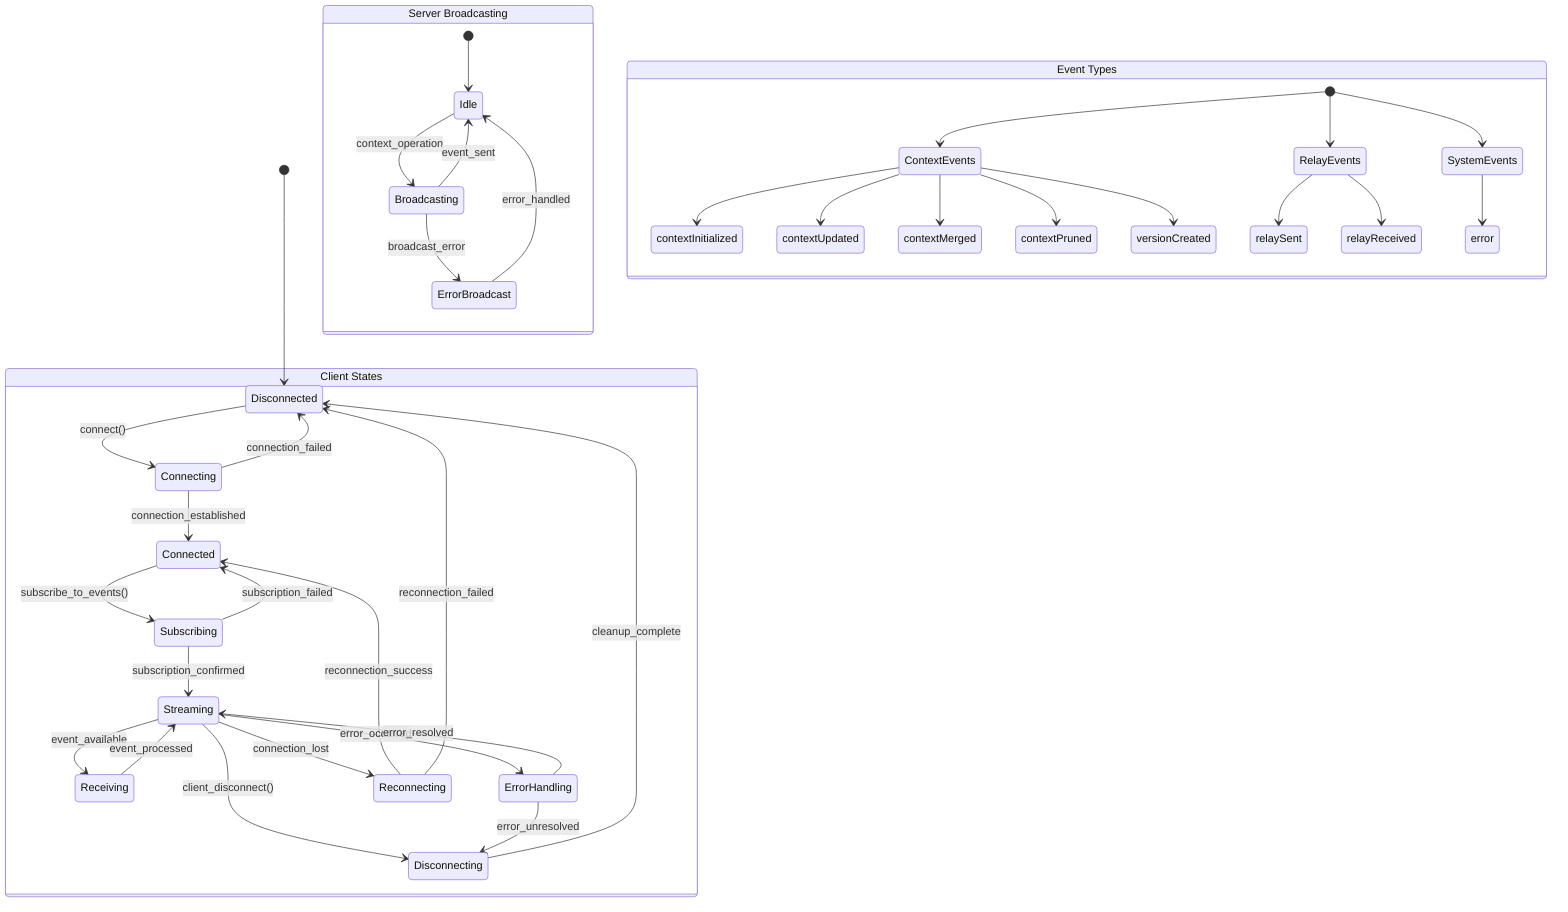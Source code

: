 stateDiagram-v2
    [*] --> Disconnected

    state "Client States" as ClientStates {
        Disconnected --> Connecting: connect()
        Connecting --> Connected: connection_established
        Connecting --> Disconnected: connection_failed

        Connected --> Subscribing: subscribe_to_events()
        Subscribing --> Streaming: subscription_confirmed
        Subscribing --> Connected: subscription_failed

        Streaming --> Receiving: event_available
        Receiving --> Streaming: event_processed

        Streaming --> Disconnecting: client_disconnect()
        Disconnecting --> Disconnected: cleanup_complete

        Streaming --> ErrorHandling: error_occurred
        ErrorHandling --> Streaming: error_resolved
        ErrorHandling --> Disconnecting: error_unresolved

        Streaming --> Reconnecting: connection_lost
        Reconnecting --> Connected: reconnection_success
        Reconnecting --> Disconnected: reconnection_failed
    }

    state "Server Broadcasting" as ServerStates {
        [*] --> Idle
        Idle --> Broadcasting: context_operation
        Broadcasting --> Idle: event_sent
        Broadcasting --> ErrorBroadcast: broadcast_error
        ErrorBroadcast --> Idle: error_handled
    }

    state "Event Types" as EventTypes {
        [*] --> ContextEvents
        [*] --> RelayEvents
        [*] --> SystemEvents

        ContextEvents --> contextInitialized
        ContextEvents --> contextUpdated
        ContextEvents --> contextMerged
        ContextEvents --> contextPruned
        ContextEvents --> versionCreated

        RelayEvents --> relaySent
        RelayEvents --> relayReceived

        SystemEvents --> error
    }